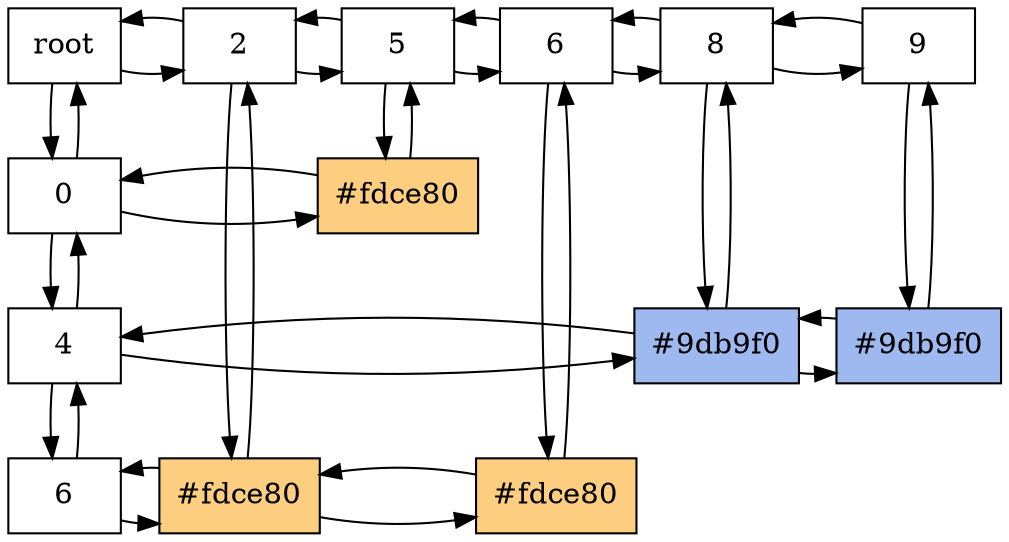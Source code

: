  digraph Matrix {
 node[shape = "box"]
 "Nodo0_0"[label = "root", group="0"]                                                                                                                  
 "Nodo0_0"->"Nodo3_0"
 "Nodo0_0"->"Nodo3_0"[dir = back]
 "Nodo0_0"->"Nodo0_1"
 "Nodo0_0"->"Nodo0_1"[dir = back]
 "Nodo3_0"[label = "2", group="3"]                                                                                                                     
 "Nodo3_0"->"Nodo6_0"
 "Nodo3_0"->"Nodo6_0"[dir = back]
 "Nodo3_0"->"Nodo3_7"
 "Nodo3_0"->"Nodo3_7"[dir = back]
 "Nodo6_0"[label = "5", group="6"]                                                                                                                     
 "Nodo6_0"->"Nodo7_0"
 "Nodo6_0"->"Nodo7_0"[dir = back]
 "Nodo6_0"->"Nodo6_1"
 "Nodo6_0"->"Nodo6_1"[dir = back]
 "Nodo7_0"[label = "6", group="7"]                                                                                                                     
 "Nodo7_0"->"Nodo9_0"
 "Nodo7_0"->"Nodo9_0"[dir = back]
 "Nodo7_0"->"Nodo7_7"
 "Nodo7_0"->"Nodo7_7"[dir = back]
 "Nodo9_0"[label = "8", group="9"]                                                                                                                     
 "Nodo9_0"->"Nodo10_0"
 "Nodo9_0"->"Nodo10_0"[dir = back]
 "Nodo9_0"->"Nodo9_5"
 "Nodo9_0"->"Nodo9_5"[dir = back]
 "Nodo10_0"[label = "9", group="10"]                                                                                                                   
 "Nodo10_0"->"Nodo10_5"
 "Nodo10_0"->"Nodo10_5"[dir = back]
 {rank=same;"Nodo0_0";"Nodo3_0";"Nodo6_0";"Nodo7_0";"Nodo9_0";"Nodo10_0"}
 "Nodo0_1"[label = "0", group="0"]                                                                                                                     
 "Nodo0_1"->"Nodo6_1"
 "Nodo0_1"->"Nodo6_1"[dir = back]
 "Nodo0_1"->"Nodo0_5"
 "Nodo0_1"->"Nodo0_5"[dir = back]
 "Nodo6_1"[label = "#fdce80",  style = filled, fillcolor = "#fdce80" group="6"]                                                                        
 {rank=same;"Nodo0_1";"Nodo6_1"}
 "Nodo0_5"[label = "4", group="0"]                                                                                                                     
 "Nodo0_5"->"Nodo9_5"
 "Nodo0_5"->"Nodo9_5"[dir = back]
 "Nodo0_5"->"Nodo0_7"
 "Nodo0_5"->"Nodo0_7"[dir = back]
 "Nodo9_5"[label = "#9db9f0",  style = filled, fillcolor = "#9db9f0" group="9"]                                                                        
 "Nodo9_5"->"Nodo10_5"
 "Nodo9_5"->"Nodo10_5"[dir = back]
 "Nodo10_5"[label = "#9db9f0",  style = filled, fillcolor = "#9db9f0" group="10"]                                                                      
 {rank=same;"Nodo0_5";"Nodo9_5";"Nodo10_5"}
 "Nodo0_7"[label = "6", group="0"]                                                                                                                     
 "Nodo0_7"->"Nodo3_7"
 "Nodo0_7"->"Nodo3_7"[dir = back]
 "Nodo3_7"[label = "#fdce80",  style = filled, fillcolor = "#fdce80" group="3"]                                                                        
 "Nodo3_7"->"Nodo7_7"
 "Nodo3_7"->"Nodo7_7"[dir = back]
 "Nodo7_7"[label = "#fdce80",  style = filled, fillcolor = "#fdce80" group="7"]                                                                        
 {rank=same;"Nodo0_7";"Nodo3_7";"Nodo7_7"}
 }
